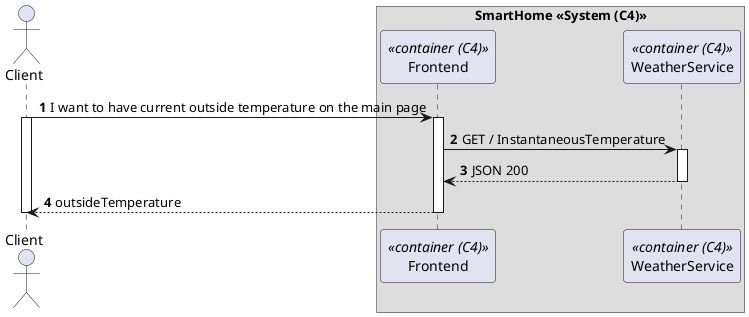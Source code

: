 @startuml
'https://plantuml.com/sequence-diagram
!pragma layout smetana

autonumber


actor "Client" as User
    box SmartHome <<System (C4)>>
    participant Frontend as FE<<container (C4)>>
    participant WeatherService as WS<<container (C4)>>
    end box



User -> FE : I want to have current outside temperature on the main page
activate FE
activate User

FE -> WS : GET / InstantaneousTemperature
activate WS

WS --> FE : JSON 200
deactivate WS

User <-- FE : outsideTemperature
deactivate FE
deactivate User




@enduml